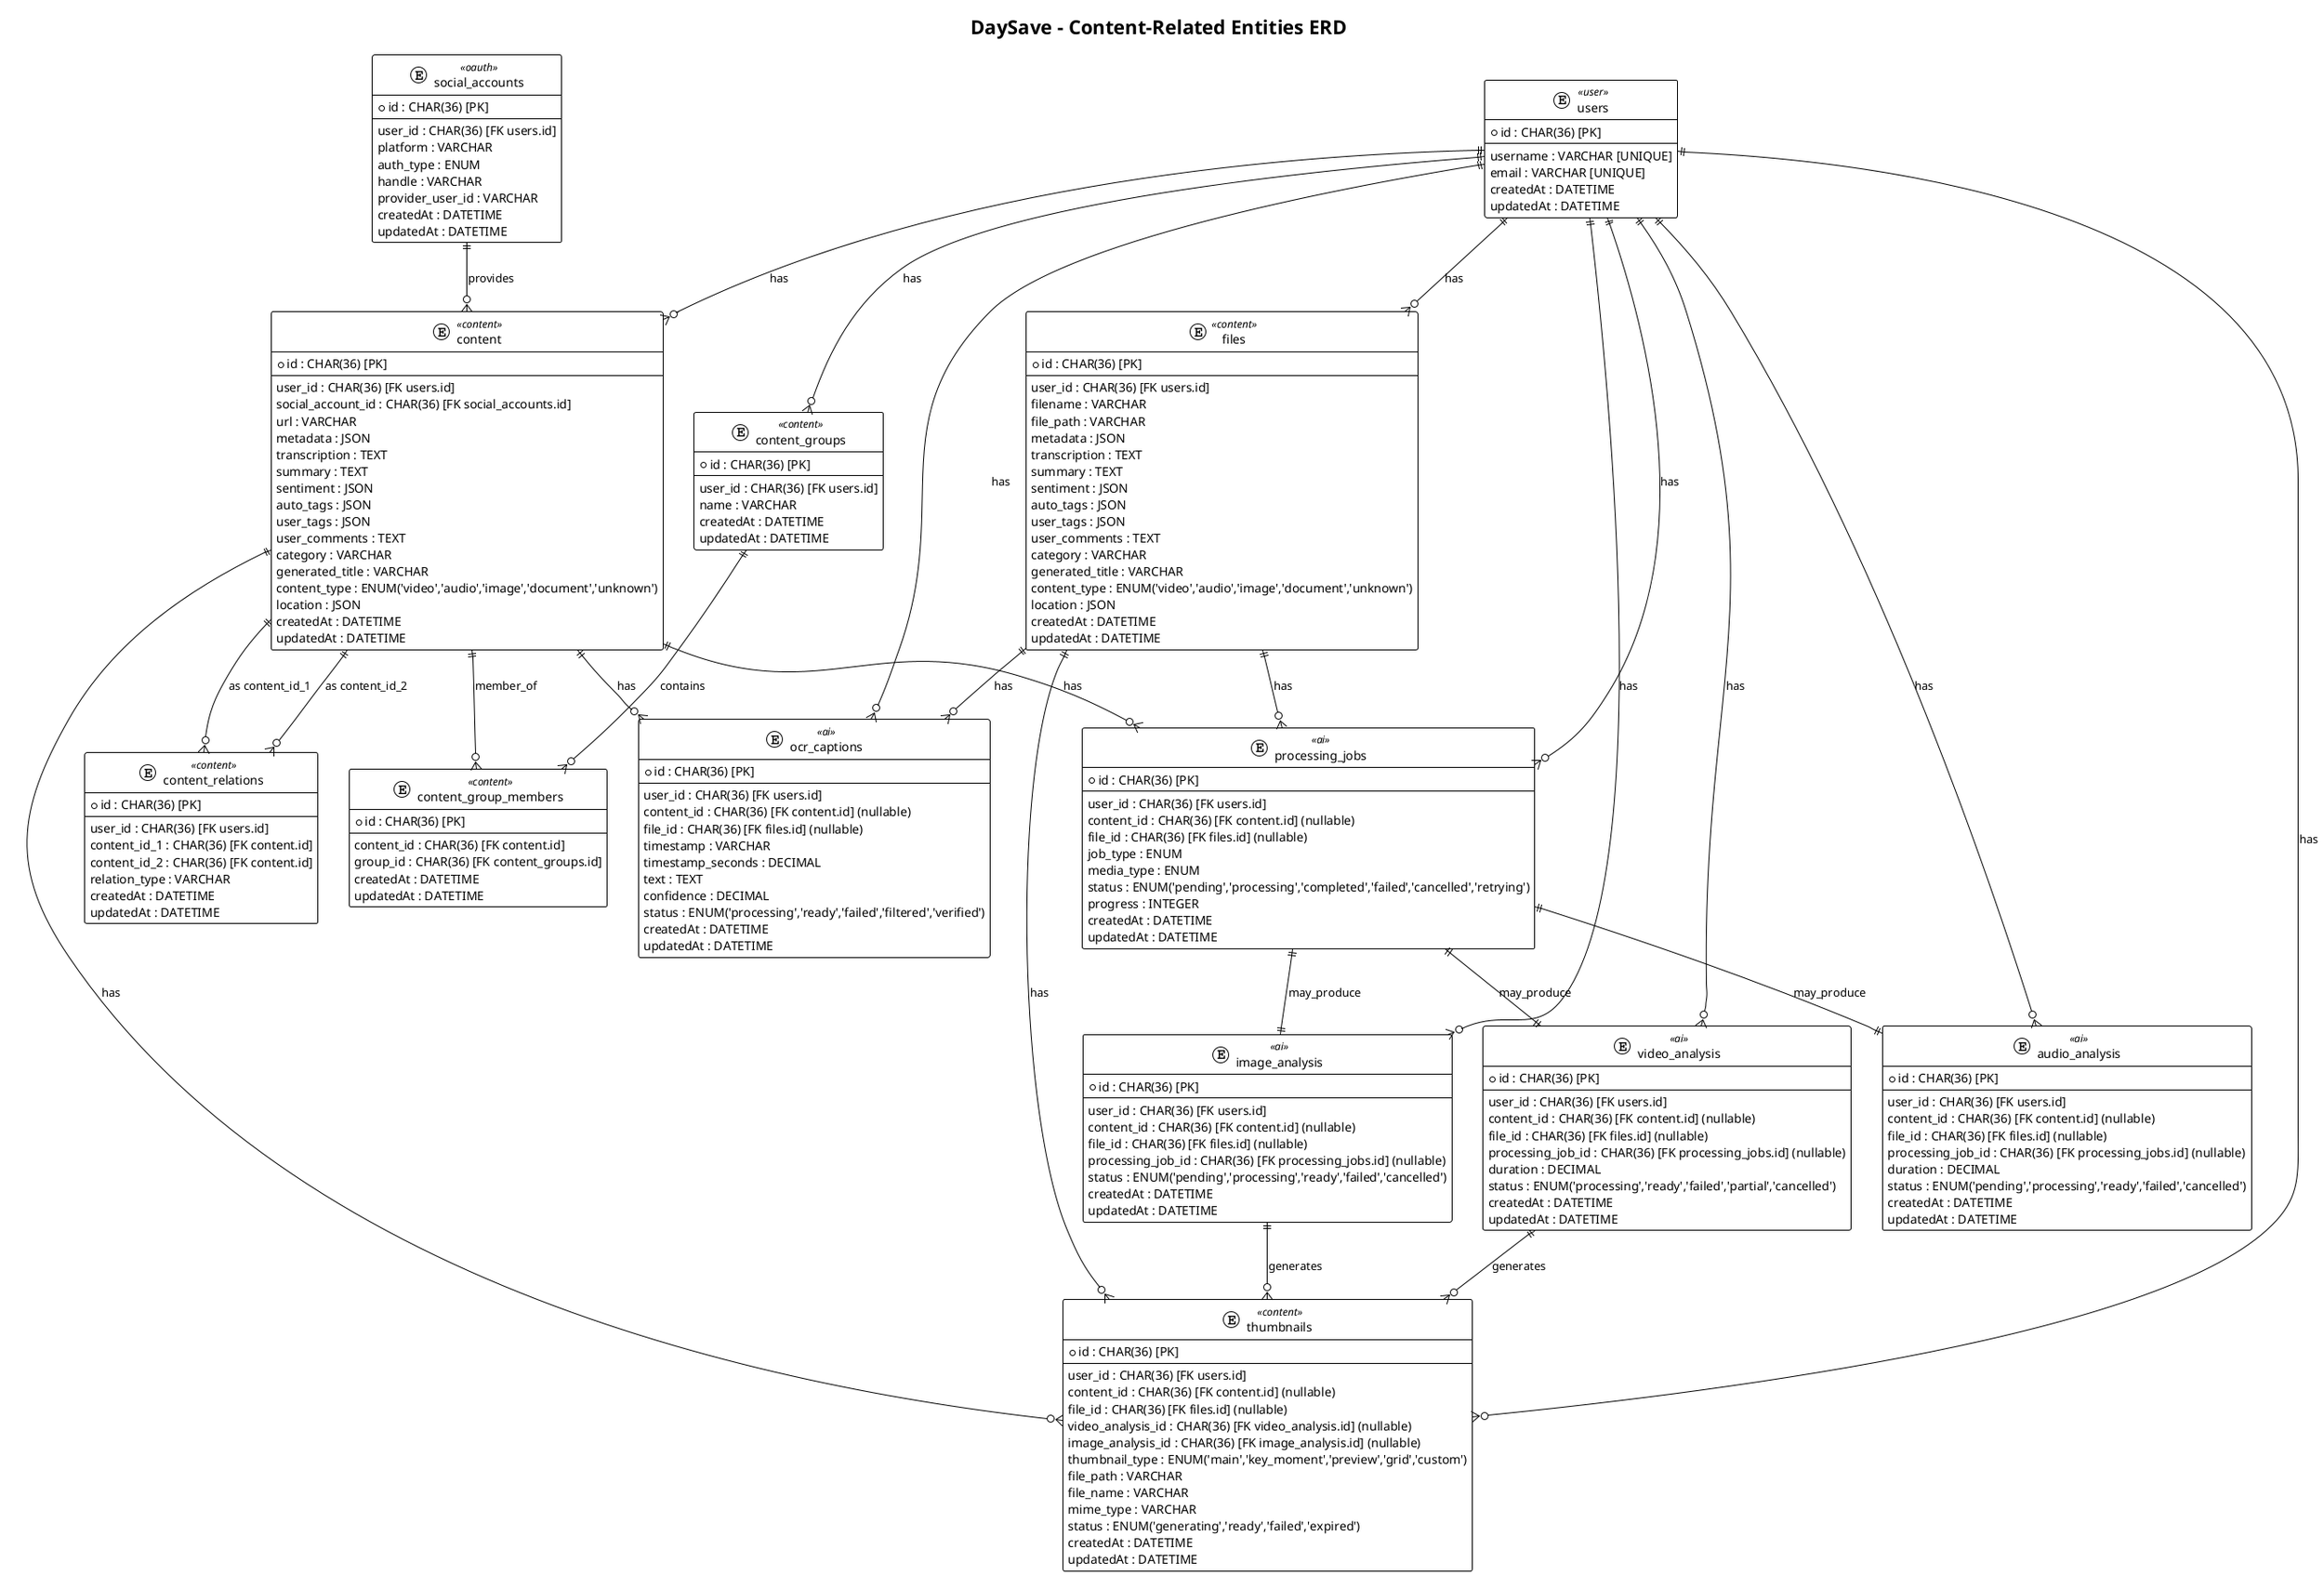 @startuml DaySave_Content_Entities_ERD
!theme plain

skinparam entity {
  BackgroundColor<<user>> LightBlue
  BackgroundColor<<content>> LightGreen
  BackgroundColor<<ai>> Orange
  BackgroundColor<<oauth>> Pink
}

title DaySave - Content-Related Entities ERD

entity users <<user>> {
  * id : CHAR(36) [PK]
  --
  username : VARCHAR [UNIQUE]
  email : VARCHAR [UNIQUE]
  createdAt : DATETIME
  updatedAt : DATETIME
}

entity social_accounts <<oauth>> {
  * id : CHAR(36) [PK]
  --
  user_id : CHAR(36) [FK users.id]
  platform : VARCHAR
  auth_type : ENUM
  handle : VARCHAR
  provider_user_id : VARCHAR
  createdAt : DATETIME
  updatedAt : DATETIME
}

entity content <<content>> {
  * id : CHAR(36) [PK]
  --
  user_id : CHAR(36) [FK users.id]
  social_account_id : CHAR(36) [FK social_accounts.id]
  url : VARCHAR
  metadata : JSON
  transcription : TEXT
  summary : TEXT
  sentiment : JSON
  auto_tags : JSON
  user_tags : JSON
  user_comments : TEXT
  category : VARCHAR
  generated_title : VARCHAR
  content_type : ENUM('video','audio','image','document','unknown')
  location : JSON
  createdAt : DATETIME
  updatedAt : DATETIME
}

entity files <<content>> {
  * id : CHAR(36) [PK]
  --
  user_id : CHAR(36) [FK users.id]
  filename : VARCHAR
  file_path : VARCHAR
  metadata : JSON
  transcription : TEXT
  summary : TEXT
  sentiment : JSON
  auto_tags : JSON
  user_tags : JSON
  user_comments : TEXT
  category : VARCHAR
  generated_title : VARCHAR
  content_type : ENUM('video','audio','image','document','unknown')
  location : JSON
  createdAt : DATETIME
  updatedAt : DATETIME
}

entity content_groups <<content>> {
  * id : CHAR(36) [PK]
  --
  user_id : CHAR(36) [FK users.id]
  name : VARCHAR
  createdAt : DATETIME
  updatedAt : DATETIME
}

entity content_group_members <<content>> {
  * id : CHAR(36) [PK]
  --
  content_id : CHAR(36) [FK content.id]
  group_id : CHAR(36) [FK content_groups.id]
  createdAt : DATETIME
  updatedAt : DATETIME
}

entity content_relations <<content>> {
  * id : CHAR(36) [PK]
  --
  user_id : CHAR(36) [FK users.id]
  content_id_1 : CHAR(36) [FK content.id]
  content_id_2 : CHAR(36) [FK content.id]
  relation_type : VARCHAR
  createdAt : DATETIME
  updatedAt : DATETIME
}

entity thumbnails <<content>> {
  * id : CHAR(36) [PK]
  --
  user_id : CHAR(36) [FK users.id]
  content_id : CHAR(36) [FK content.id] (nullable)
  file_id : CHAR(36) [FK files.id] (nullable)
  video_analysis_id : CHAR(36) [FK video_analysis.id] (nullable)
  image_analysis_id : CHAR(36) [FK image_analysis.id] (nullable)
  thumbnail_type : ENUM('main','key_moment','preview','grid','custom')
  file_path : VARCHAR
  file_name : VARCHAR
  mime_type : VARCHAR
  status : ENUM('generating','ready','failed','expired')
  createdAt : DATETIME
  updatedAt : DATETIME
}

entity ocr_captions <<ai>> {
  * id : CHAR(36) [PK]
  --
  user_id : CHAR(36) [FK users.id]
  content_id : CHAR(36) [FK content.id] (nullable)
  file_id : CHAR(36) [FK files.id] (nullable)
  timestamp : VARCHAR
  timestamp_seconds : DECIMAL
  text : TEXT
  confidence : DECIMAL
  status : ENUM('processing','ready','failed','filtered','verified')
  createdAt : DATETIME
  updatedAt : DATETIME
}

entity video_analysis <<ai>> {
  * id : CHAR(36) [PK]
  --
  user_id : CHAR(36) [FK users.id]
  content_id : CHAR(36) [FK content.id] (nullable)
  file_id : CHAR(36) [FK files.id] (nullable)
  processing_job_id : CHAR(36) [FK processing_jobs.id] (nullable)
  duration : DECIMAL
  status : ENUM('processing','ready','failed','partial','cancelled')
  createdAt : DATETIME
  updatedAt : DATETIME
}

entity audio_analysis <<ai>> {
  * id : CHAR(36) [PK]
  --
  user_id : CHAR(36) [FK users.id]
  content_id : CHAR(36) [FK content.id] (nullable)
  file_id : CHAR(36) [FK files.id] (nullable)
  processing_job_id : CHAR(36) [FK processing_jobs.id] (nullable)
  duration : DECIMAL
  status : ENUM('pending','processing','ready','failed','cancelled')
  createdAt : DATETIME
  updatedAt : DATETIME
}

entity image_analysis <<ai>> {
  * id : CHAR(36) [PK]
  --
  user_id : CHAR(36) [FK users.id]
  content_id : CHAR(36) [FK content.id] (nullable)
  file_id : CHAR(36) [FK files.id] (nullable)
  processing_job_id : CHAR(36) [FK processing_jobs.id] (nullable)
  status : ENUM('pending','processing','ready','failed','cancelled')
  createdAt : DATETIME
  updatedAt : DATETIME
}

entity processing_jobs <<ai>> {
  * id : CHAR(36) [PK]
  --
  user_id : CHAR(36) [FK users.id]
  content_id : CHAR(36) [FK content.id] (nullable)
  file_id : CHAR(36) [FK files.id] (nullable)
  job_type : ENUM
  media_type : ENUM
  status : ENUM('pending','processing','completed','failed','cancelled','retrying')
  progress : INTEGER
  createdAt : DATETIME
  updatedAt : DATETIME
}

' Relationships (content-focused)
users ||--o{ content : has
users ||--o{ files : has
users ||--o{ content_groups : has
users ||--o{ thumbnails : has
users ||--o{ ocr_captions : has
users ||--o{ video_analysis : has
users ||--o{ audio_analysis : has
users ||--o{ image_analysis : has
users ||--o{ processing_jobs : has

social_accounts ||--o{ content : provides

content ||--o{ content_group_members : member_of
content_groups ||--o{ content_group_members : contains

content ||--o{ thumbnails : has
files ||--o{ thumbnails : has

content ||--o{ ocr_captions : has
files ||--o{ ocr_captions : has

content ||--o{ content_relations : as content_id_1
content ||--o{ content_relations : as content_id_2

content ||--o{ processing_jobs : has
files ||--o{ processing_jobs : has

processing_jobs ||--|| video_analysis : may_produce
processing_jobs ||--|| audio_analysis : may_produce
processing_jobs ||--|| image_analysis : may_produce

video_analysis ||--o{ thumbnails : generates
image_analysis ||--o{ thumbnails : generates

@enduml

